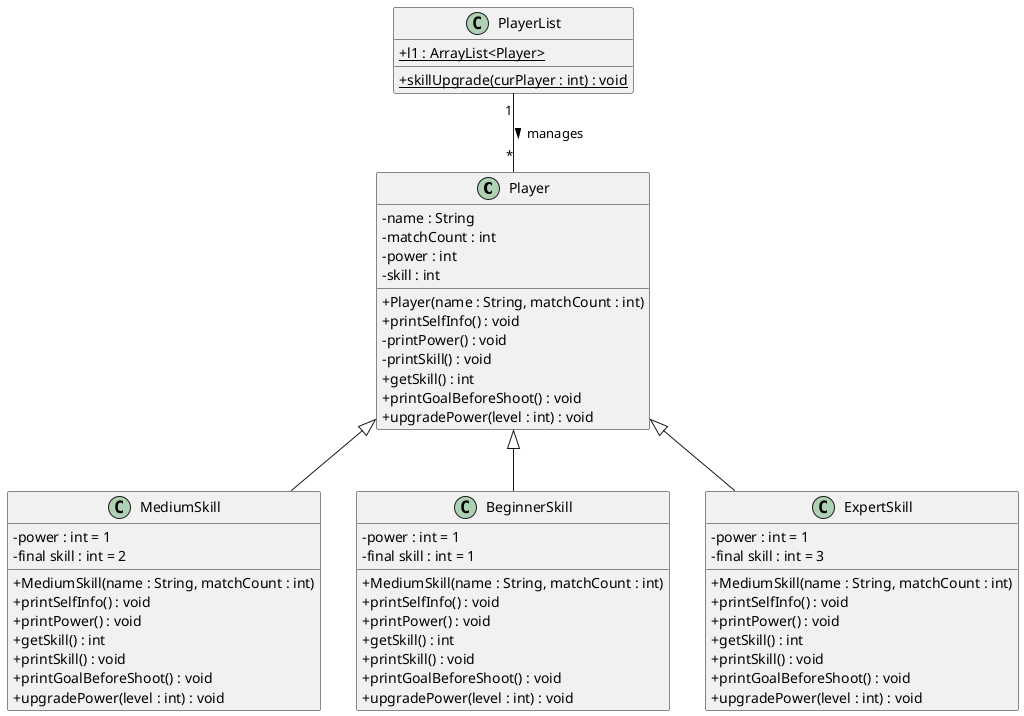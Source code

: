 @startuml FootballPenaltyShooterGameClassDiagram

skinparam classAttributeIconSize 0

class Player {
    - name : String
    - matchCount : int
    - power : int
    - skill : int
    + Player(name : String, matchCount : int)
    + printSelfInfo() : void
    - printPower() : void
    - printSkill() : void
    + getSkill() : int
    + printGoalBeforeShoot() : void
    + upgradePower(level : int) : void
}

class MediumSkill {
    - power : int = 1
    - final skill : int = 2
    + MediumSkill(name : String, matchCount : int)
    + printSelfInfo() : void
    + printPower() : void
    + getSkill() : int
    + printSkill() : void
    + printGoalBeforeShoot() : void
    + upgradePower(level : int) : void
}

class BeginnerSkill {
    - power : int = 1
    - final skill : int = 1
    + MediumSkill(name : String, matchCount : int)
    + printSelfInfo() : void
    + printPower() : void
    + getSkill() : int
    + printSkill() : void
    + printGoalBeforeShoot() : void
    + upgradePower(level : int) : void
}

class ExpertSkill {
    - power : int = 1
    - final skill : int = 3
    + MediumSkill(name : String, matchCount : int)
    + printSelfInfo() : void
    + printPower() : void
    + getSkill() : int
    + printSkill() : void
    + printGoalBeforeShoot() : void
    + upgradePower(level : int) : void
}

class PlayerList {
    + {static} l1 : ArrayList<Player>
    + {static} skillUpgrade(curPlayer : int) : void
}

Player <|-- MediumSkill
Player <|-- BeginnerSkill
Player <|-- ExpertSkill

PlayerList "1" -- "*" Player : manages >

@enduml